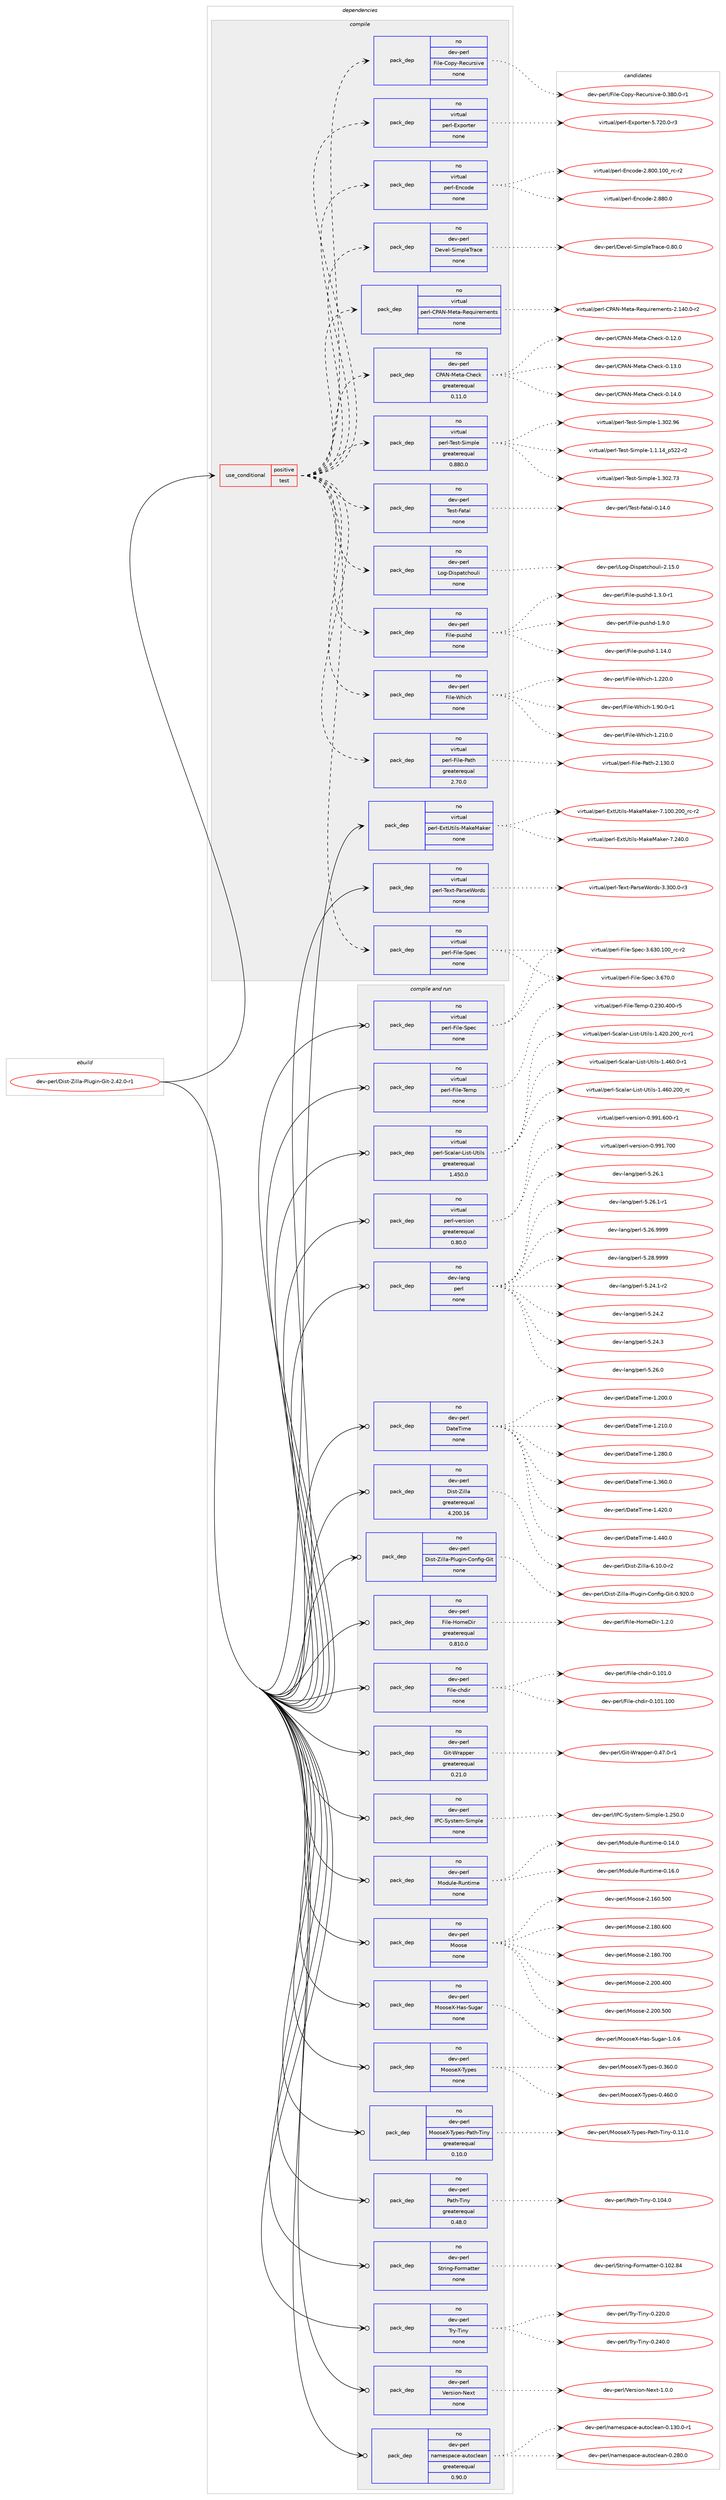 digraph prolog {

# *************
# Graph options
# *************

newrank=true;
concentrate=true;
compound=true;
graph [rankdir=LR,fontname=Helvetica,fontsize=10,ranksep=1.5];#, ranksep=2.5, nodesep=0.2];
edge  [arrowhead=vee];
node  [fontname=Helvetica,fontsize=10];

# **********
# The ebuild
# **********

subgraph cluster_leftcol {
color=gray;
rank=same;
label=<<i>ebuild</i>>;
id [label="dev-perl/Dist-Zilla-Plugin-Git-2.42.0-r1", color=red, width=4, href="../dev-perl/Dist-Zilla-Plugin-Git-2.42.0-r1.svg"];
}

# ****************
# The dependencies
# ****************

subgraph cluster_midcol {
color=gray;
label=<<i>dependencies</i>>;
subgraph cluster_compile {
fillcolor="#eeeeee";
style=filled;
label=<<i>compile</i>>;
subgraph cond27106 {
dependency129074 [label=<<TABLE BORDER="0" CELLBORDER="1" CELLSPACING="0" CELLPADDING="4"><TR><TD ROWSPAN="3" CELLPADDING="10">use_conditional</TD></TR><TR><TD>positive</TD></TR><TR><TD>test</TD></TR></TABLE>>, shape=none, color=red];
subgraph pack98300 {
dependency129075 [label=<<TABLE BORDER="0" CELLBORDER="1" CELLSPACING="0" CELLPADDING="4" WIDTH="220"><TR><TD ROWSPAN="6" CELLPADDING="30">pack_dep</TD></TR><TR><TD WIDTH="110">no</TD></TR><TR><TD>dev-perl</TD></TR><TR><TD>CPAN-Meta-Check</TD></TR><TR><TD>greaterequal</TD></TR><TR><TD>0.11.0</TD></TR></TABLE>>, shape=none, color=blue];
}
dependency129074:e -> dependency129075:w [weight=20,style="dashed",arrowhead="vee"];
subgraph pack98301 {
dependency129076 [label=<<TABLE BORDER="0" CELLBORDER="1" CELLSPACING="0" CELLPADDING="4" WIDTH="220"><TR><TD ROWSPAN="6" CELLPADDING="30">pack_dep</TD></TR><TR><TD WIDTH="110">no</TD></TR><TR><TD>virtual</TD></TR><TR><TD>perl-CPAN-Meta-Requirements</TD></TR><TR><TD>none</TD></TR><TR><TD></TD></TR></TABLE>>, shape=none, color=blue];
}
dependency129074:e -> dependency129076:w [weight=20,style="dashed",arrowhead="vee"];
subgraph pack98302 {
dependency129077 [label=<<TABLE BORDER="0" CELLBORDER="1" CELLSPACING="0" CELLPADDING="4" WIDTH="220"><TR><TD ROWSPAN="6" CELLPADDING="30">pack_dep</TD></TR><TR><TD WIDTH="110">no</TD></TR><TR><TD>dev-perl</TD></TR><TR><TD>Devel-SimpleTrace</TD></TR><TR><TD>none</TD></TR><TR><TD></TD></TR></TABLE>>, shape=none, color=blue];
}
dependency129074:e -> dependency129077:w [weight=20,style="dashed",arrowhead="vee"];
subgraph pack98303 {
dependency129078 [label=<<TABLE BORDER="0" CELLBORDER="1" CELLSPACING="0" CELLPADDING="4" WIDTH="220"><TR><TD ROWSPAN="6" CELLPADDING="30">pack_dep</TD></TR><TR><TD WIDTH="110">no</TD></TR><TR><TD>virtual</TD></TR><TR><TD>perl-Encode</TD></TR><TR><TD>none</TD></TR><TR><TD></TD></TR></TABLE>>, shape=none, color=blue];
}
dependency129074:e -> dependency129078:w [weight=20,style="dashed",arrowhead="vee"];
subgraph pack98304 {
dependency129079 [label=<<TABLE BORDER="0" CELLBORDER="1" CELLSPACING="0" CELLPADDING="4" WIDTH="220"><TR><TD ROWSPAN="6" CELLPADDING="30">pack_dep</TD></TR><TR><TD WIDTH="110">no</TD></TR><TR><TD>virtual</TD></TR><TR><TD>perl-Exporter</TD></TR><TR><TD>none</TD></TR><TR><TD></TD></TR></TABLE>>, shape=none, color=blue];
}
dependency129074:e -> dependency129079:w [weight=20,style="dashed",arrowhead="vee"];
subgraph pack98305 {
dependency129080 [label=<<TABLE BORDER="0" CELLBORDER="1" CELLSPACING="0" CELLPADDING="4" WIDTH="220"><TR><TD ROWSPAN="6" CELLPADDING="30">pack_dep</TD></TR><TR><TD WIDTH="110">no</TD></TR><TR><TD>dev-perl</TD></TR><TR><TD>File-Copy-Recursive</TD></TR><TR><TD>none</TD></TR><TR><TD></TD></TR></TABLE>>, shape=none, color=blue];
}
dependency129074:e -> dependency129080:w [weight=20,style="dashed",arrowhead="vee"];
subgraph pack98306 {
dependency129081 [label=<<TABLE BORDER="0" CELLBORDER="1" CELLSPACING="0" CELLPADDING="4" WIDTH="220"><TR><TD ROWSPAN="6" CELLPADDING="30">pack_dep</TD></TR><TR><TD WIDTH="110">no</TD></TR><TR><TD>virtual</TD></TR><TR><TD>perl-File-Path</TD></TR><TR><TD>greaterequal</TD></TR><TR><TD>2.70.0</TD></TR></TABLE>>, shape=none, color=blue];
}
dependency129074:e -> dependency129081:w [weight=20,style="dashed",arrowhead="vee"];
subgraph pack98307 {
dependency129082 [label=<<TABLE BORDER="0" CELLBORDER="1" CELLSPACING="0" CELLPADDING="4" WIDTH="220"><TR><TD ROWSPAN="6" CELLPADDING="30">pack_dep</TD></TR><TR><TD WIDTH="110">no</TD></TR><TR><TD>virtual</TD></TR><TR><TD>perl-File-Spec</TD></TR><TR><TD>none</TD></TR><TR><TD></TD></TR></TABLE>>, shape=none, color=blue];
}
dependency129074:e -> dependency129082:w [weight=20,style="dashed",arrowhead="vee"];
subgraph pack98308 {
dependency129083 [label=<<TABLE BORDER="0" CELLBORDER="1" CELLSPACING="0" CELLPADDING="4" WIDTH="220"><TR><TD ROWSPAN="6" CELLPADDING="30">pack_dep</TD></TR><TR><TD WIDTH="110">no</TD></TR><TR><TD>dev-perl</TD></TR><TR><TD>File-Which</TD></TR><TR><TD>none</TD></TR><TR><TD></TD></TR></TABLE>>, shape=none, color=blue];
}
dependency129074:e -> dependency129083:w [weight=20,style="dashed",arrowhead="vee"];
subgraph pack98309 {
dependency129084 [label=<<TABLE BORDER="0" CELLBORDER="1" CELLSPACING="0" CELLPADDING="4" WIDTH="220"><TR><TD ROWSPAN="6" CELLPADDING="30">pack_dep</TD></TR><TR><TD WIDTH="110">no</TD></TR><TR><TD>dev-perl</TD></TR><TR><TD>File-pushd</TD></TR><TR><TD>none</TD></TR><TR><TD></TD></TR></TABLE>>, shape=none, color=blue];
}
dependency129074:e -> dependency129084:w [weight=20,style="dashed",arrowhead="vee"];
subgraph pack98310 {
dependency129085 [label=<<TABLE BORDER="0" CELLBORDER="1" CELLSPACING="0" CELLPADDING="4" WIDTH="220"><TR><TD ROWSPAN="6" CELLPADDING="30">pack_dep</TD></TR><TR><TD WIDTH="110">no</TD></TR><TR><TD>dev-perl</TD></TR><TR><TD>Log-Dispatchouli</TD></TR><TR><TD>none</TD></TR><TR><TD></TD></TR></TABLE>>, shape=none, color=blue];
}
dependency129074:e -> dependency129085:w [weight=20,style="dashed",arrowhead="vee"];
subgraph pack98311 {
dependency129086 [label=<<TABLE BORDER="0" CELLBORDER="1" CELLSPACING="0" CELLPADDING="4" WIDTH="220"><TR><TD ROWSPAN="6" CELLPADDING="30">pack_dep</TD></TR><TR><TD WIDTH="110">no</TD></TR><TR><TD>dev-perl</TD></TR><TR><TD>Test-Fatal</TD></TR><TR><TD>none</TD></TR><TR><TD></TD></TR></TABLE>>, shape=none, color=blue];
}
dependency129074:e -> dependency129086:w [weight=20,style="dashed",arrowhead="vee"];
subgraph pack98312 {
dependency129087 [label=<<TABLE BORDER="0" CELLBORDER="1" CELLSPACING="0" CELLPADDING="4" WIDTH="220"><TR><TD ROWSPAN="6" CELLPADDING="30">pack_dep</TD></TR><TR><TD WIDTH="110">no</TD></TR><TR><TD>virtual</TD></TR><TR><TD>perl-Test-Simple</TD></TR><TR><TD>greaterequal</TD></TR><TR><TD>0.880.0</TD></TR></TABLE>>, shape=none, color=blue];
}
dependency129074:e -> dependency129087:w [weight=20,style="dashed",arrowhead="vee"];
}
id:e -> dependency129074:w [weight=20,style="solid",arrowhead="vee"];
subgraph pack98313 {
dependency129088 [label=<<TABLE BORDER="0" CELLBORDER="1" CELLSPACING="0" CELLPADDING="4" WIDTH="220"><TR><TD ROWSPAN="6" CELLPADDING="30">pack_dep</TD></TR><TR><TD WIDTH="110">no</TD></TR><TR><TD>virtual</TD></TR><TR><TD>perl-ExtUtils-MakeMaker</TD></TR><TR><TD>none</TD></TR><TR><TD></TD></TR></TABLE>>, shape=none, color=blue];
}
id:e -> dependency129088:w [weight=20,style="solid",arrowhead="vee"];
subgraph pack98314 {
dependency129089 [label=<<TABLE BORDER="0" CELLBORDER="1" CELLSPACING="0" CELLPADDING="4" WIDTH="220"><TR><TD ROWSPAN="6" CELLPADDING="30">pack_dep</TD></TR><TR><TD WIDTH="110">no</TD></TR><TR><TD>virtual</TD></TR><TR><TD>perl-Text-ParseWords</TD></TR><TR><TD>none</TD></TR><TR><TD></TD></TR></TABLE>>, shape=none, color=blue];
}
id:e -> dependency129089:w [weight=20,style="solid",arrowhead="vee"];
}
subgraph cluster_compileandrun {
fillcolor="#eeeeee";
style=filled;
label=<<i>compile and run</i>>;
subgraph pack98315 {
dependency129090 [label=<<TABLE BORDER="0" CELLBORDER="1" CELLSPACING="0" CELLPADDING="4" WIDTH="220"><TR><TD ROWSPAN="6" CELLPADDING="30">pack_dep</TD></TR><TR><TD WIDTH="110">no</TD></TR><TR><TD>dev-lang</TD></TR><TR><TD>perl</TD></TR><TR><TD>none</TD></TR><TR><TD></TD></TR></TABLE>>, shape=none, color=blue];
}
id:e -> dependency129090:w [weight=20,style="solid",arrowhead="odotvee"];
subgraph pack98316 {
dependency129091 [label=<<TABLE BORDER="0" CELLBORDER="1" CELLSPACING="0" CELLPADDING="4" WIDTH="220"><TR><TD ROWSPAN="6" CELLPADDING="30">pack_dep</TD></TR><TR><TD WIDTH="110">no</TD></TR><TR><TD>dev-perl</TD></TR><TR><TD>DateTime</TD></TR><TR><TD>none</TD></TR><TR><TD></TD></TR></TABLE>>, shape=none, color=blue];
}
id:e -> dependency129091:w [weight=20,style="solid",arrowhead="odotvee"];
subgraph pack98317 {
dependency129092 [label=<<TABLE BORDER="0" CELLBORDER="1" CELLSPACING="0" CELLPADDING="4" WIDTH="220"><TR><TD ROWSPAN="6" CELLPADDING="30">pack_dep</TD></TR><TR><TD WIDTH="110">no</TD></TR><TR><TD>dev-perl</TD></TR><TR><TD>Dist-Zilla</TD></TR><TR><TD>greaterequal</TD></TR><TR><TD>4.200.16</TD></TR></TABLE>>, shape=none, color=blue];
}
id:e -> dependency129092:w [weight=20,style="solid",arrowhead="odotvee"];
subgraph pack98318 {
dependency129093 [label=<<TABLE BORDER="0" CELLBORDER="1" CELLSPACING="0" CELLPADDING="4" WIDTH="220"><TR><TD ROWSPAN="6" CELLPADDING="30">pack_dep</TD></TR><TR><TD WIDTH="110">no</TD></TR><TR><TD>dev-perl</TD></TR><TR><TD>Dist-Zilla-Plugin-Config-Git</TD></TR><TR><TD>none</TD></TR><TR><TD></TD></TR></TABLE>>, shape=none, color=blue];
}
id:e -> dependency129093:w [weight=20,style="solid",arrowhead="odotvee"];
subgraph pack98319 {
dependency129094 [label=<<TABLE BORDER="0" CELLBORDER="1" CELLSPACING="0" CELLPADDING="4" WIDTH="220"><TR><TD ROWSPAN="6" CELLPADDING="30">pack_dep</TD></TR><TR><TD WIDTH="110">no</TD></TR><TR><TD>dev-perl</TD></TR><TR><TD>File-HomeDir</TD></TR><TR><TD>greaterequal</TD></TR><TR><TD>0.810.0</TD></TR></TABLE>>, shape=none, color=blue];
}
id:e -> dependency129094:w [weight=20,style="solid",arrowhead="odotvee"];
subgraph pack98320 {
dependency129095 [label=<<TABLE BORDER="0" CELLBORDER="1" CELLSPACING="0" CELLPADDING="4" WIDTH="220"><TR><TD ROWSPAN="6" CELLPADDING="30">pack_dep</TD></TR><TR><TD WIDTH="110">no</TD></TR><TR><TD>dev-perl</TD></TR><TR><TD>File-chdir</TD></TR><TR><TD>none</TD></TR><TR><TD></TD></TR></TABLE>>, shape=none, color=blue];
}
id:e -> dependency129095:w [weight=20,style="solid",arrowhead="odotvee"];
subgraph pack98321 {
dependency129096 [label=<<TABLE BORDER="0" CELLBORDER="1" CELLSPACING="0" CELLPADDING="4" WIDTH="220"><TR><TD ROWSPAN="6" CELLPADDING="30">pack_dep</TD></TR><TR><TD WIDTH="110">no</TD></TR><TR><TD>dev-perl</TD></TR><TR><TD>Git-Wrapper</TD></TR><TR><TD>greaterequal</TD></TR><TR><TD>0.21.0</TD></TR></TABLE>>, shape=none, color=blue];
}
id:e -> dependency129096:w [weight=20,style="solid",arrowhead="odotvee"];
subgraph pack98322 {
dependency129097 [label=<<TABLE BORDER="0" CELLBORDER="1" CELLSPACING="0" CELLPADDING="4" WIDTH="220"><TR><TD ROWSPAN="6" CELLPADDING="30">pack_dep</TD></TR><TR><TD WIDTH="110">no</TD></TR><TR><TD>dev-perl</TD></TR><TR><TD>IPC-System-Simple</TD></TR><TR><TD>none</TD></TR><TR><TD></TD></TR></TABLE>>, shape=none, color=blue];
}
id:e -> dependency129097:w [weight=20,style="solid",arrowhead="odotvee"];
subgraph pack98323 {
dependency129098 [label=<<TABLE BORDER="0" CELLBORDER="1" CELLSPACING="0" CELLPADDING="4" WIDTH="220"><TR><TD ROWSPAN="6" CELLPADDING="30">pack_dep</TD></TR><TR><TD WIDTH="110">no</TD></TR><TR><TD>dev-perl</TD></TR><TR><TD>Module-Runtime</TD></TR><TR><TD>none</TD></TR><TR><TD></TD></TR></TABLE>>, shape=none, color=blue];
}
id:e -> dependency129098:w [weight=20,style="solid",arrowhead="odotvee"];
subgraph pack98324 {
dependency129099 [label=<<TABLE BORDER="0" CELLBORDER="1" CELLSPACING="0" CELLPADDING="4" WIDTH="220"><TR><TD ROWSPAN="6" CELLPADDING="30">pack_dep</TD></TR><TR><TD WIDTH="110">no</TD></TR><TR><TD>dev-perl</TD></TR><TR><TD>Moose</TD></TR><TR><TD>none</TD></TR><TR><TD></TD></TR></TABLE>>, shape=none, color=blue];
}
id:e -> dependency129099:w [weight=20,style="solid",arrowhead="odotvee"];
subgraph pack98325 {
dependency129100 [label=<<TABLE BORDER="0" CELLBORDER="1" CELLSPACING="0" CELLPADDING="4" WIDTH="220"><TR><TD ROWSPAN="6" CELLPADDING="30">pack_dep</TD></TR><TR><TD WIDTH="110">no</TD></TR><TR><TD>dev-perl</TD></TR><TR><TD>MooseX-Has-Sugar</TD></TR><TR><TD>none</TD></TR><TR><TD></TD></TR></TABLE>>, shape=none, color=blue];
}
id:e -> dependency129100:w [weight=20,style="solid",arrowhead="odotvee"];
subgraph pack98326 {
dependency129101 [label=<<TABLE BORDER="0" CELLBORDER="1" CELLSPACING="0" CELLPADDING="4" WIDTH="220"><TR><TD ROWSPAN="6" CELLPADDING="30">pack_dep</TD></TR><TR><TD WIDTH="110">no</TD></TR><TR><TD>dev-perl</TD></TR><TR><TD>MooseX-Types</TD></TR><TR><TD>none</TD></TR><TR><TD></TD></TR></TABLE>>, shape=none, color=blue];
}
id:e -> dependency129101:w [weight=20,style="solid",arrowhead="odotvee"];
subgraph pack98327 {
dependency129102 [label=<<TABLE BORDER="0" CELLBORDER="1" CELLSPACING="0" CELLPADDING="4" WIDTH="220"><TR><TD ROWSPAN="6" CELLPADDING="30">pack_dep</TD></TR><TR><TD WIDTH="110">no</TD></TR><TR><TD>dev-perl</TD></TR><TR><TD>MooseX-Types-Path-Tiny</TD></TR><TR><TD>greaterequal</TD></TR><TR><TD>0.10.0</TD></TR></TABLE>>, shape=none, color=blue];
}
id:e -> dependency129102:w [weight=20,style="solid",arrowhead="odotvee"];
subgraph pack98328 {
dependency129103 [label=<<TABLE BORDER="0" CELLBORDER="1" CELLSPACING="0" CELLPADDING="4" WIDTH="220"><TR><TD ROWSPAN="6" CELLPADDING="30">pack_dep</TD></TR><TR><TD WIDTH="110">no</TD></TR><TR><TD>dev-perl</TD></TR><TR><TD>Path-Tiny</TD></TR><TR><TD>greaterequal</TD></TR><TR><TD>0.48.0</TD></TR></TABLE>>, shape=none, color=blue];
}
id:e -> dependency129103:w [weight=20,style="solid",arrowhead="odotvee"];
subgraph pack98329 {
dependency129104 [label=<<TABLE BORDER="0" CELLBORDER="1" CELLSPACING="0" CELLPADDING="4" WIDTH="220"><TR><TD ROWSPAN="6" CELLPADDING="30">pack_dep</TD></TR><TR><TD WIDTH="110">no</TD></TR><TR><TD>dev-perl</TD></TR><TR><TD>String-Formatter</TD></TR><TR><TD>none</TD></TR><TR><TD></TD></TR></TABLE>>, shape=none, color=blue];
}
id:e -> dependency129104:w [weight=20,style="solid",arrowhead="odotvee"];
subgraph pack98330 {
dependency129105 [label=<<TABLE BORDER="0" CELLBORDER="1" CELLSPACING="0" CELLPADDING="4" WIDTH="220"><TR><TD ROWSPAN="6" CELLPADDING="30">pack_dep</TD></TR><TR><TD WIDTH="110">no</TD></TR><TR><TD>dev-perl</TD></TR><TR><TD>Try-Tiny</TD></TR><TR><TD>none</TD></TR><TR><TD></TD></TR></TABLE>>, shape=none, color=blue];
}
id:e -> dependency129105:w [weight=20,style="solid",arrowhead="odotvee"];
subgraph pack98331 {
dependency129106 [label=<<TABLE BORDER="0" CELLBORDER="1" CELLSPACING="0" CELLPADDING="4" WIDTH="220"><TR><TD ROWSPAN="6" CELLPADDING="30">pack_dep</TD></TR><TR><TD WIDTH="110">no</TD></TR><TR><TD>dev-perl</TD></TR><TR><TD>Version-Next</TD></TR><TR><TD>none</TD></TR><TR><TD></TD></TR></TABLE>>, shape=none, color=blue];
}
id:e -> dependency129106:w [weight=20,style="solid",arrowhead="odotvee"];
subgraph pack98332 {
dependency129107 [label=<<TABLE BORDER="0" CELLBORDER="1" CELLSPACING="0" CELLPADDING="4" WIDTH="220"><TR><TD ROWSPAN="6" CELLPADDING="30">pack_dep</TD></TR><TR><TD WIDTH="110">no</TD></TR><TR><TD>dev-perl</TD></TR><TR><TD>namespace-autoclean</TD></TR><TR><TD>greaterequal</TD></TR><TR><TD>0.90.0</TD></TR></TABLE>>, shape=none, color=blue];
}
id:e -> dependency129107:w [weight=20,style="solid",arrowhead="odotvee"];
subgraph pack98333 {
dependency129108 [label=<<TABLE BORDER="0" CELLBORDER="1" CELLSPACING="0" CELLPADDING="4" WIDTH="220"><TR><TD ROWSPAN="6" CELLPADDING="30">pack_dep</TD></TR><TR><TD WIDTH="110">no</TD></TR><TR><TD>virtual</TD></TR><TR><TD>perl-File-Spec</TD></TR><TR><TD>none</TD></TR><TR><TD></TD></TR></TABLE>>, shape=none, color=blue];
}
id:e -> dependency129108:w [weight=20,style="solid",arrowhead="odotvee"];
subgraph pack98334 {
dependency129109 [label=<<TABLE BORDER="0" CELLBORDER="1" CELLSPACING="0" CELLPADDING="4" WIDTH="220"><TR><TD ROWSPAN="6" CELLPADDING="30">pack_dep</TD></TR><TR><TD WIDTH="110">no</TD></TR><TR><TD>virtual</TD></TR><TR><TD>perl-File-Temp</TD></TR><TR><TD>none</TD></TR><TR><TD></TD></TR></TABLE>>, shape=none, color=blue];
}
id:e -> dependency129109:w [weight=20,style="solid",arrowhead="odotvee"];
subgraph pack98335 {
dependency129110 [label=<<TABLE BORDER="0" CELLBORDER="1" CELLSPACING="0" CELLPADDING="4" WIDTH="220"><TR><TD ROWSPAN="6" CELLPADDING="30">pack_dep</TD></TR><TR><TD WIDTH="110">no</TD></TR><TR><TD>virtual</TD></TR><TR><TD>perl-Scalar-List-Utils</TD></TR><TR><TD>greaterequal</TD></TR><TR><TD>1.450.0</TD></TR></TABLE>>, shape=none, color=blue];
}
id:e -> dependency129110:w [weight=20,style="solid",arrowhead="odotvee"];
subgraph pack98336 {
dependency129111 [label=<<TABLE BORDER="0" CELLBORDER="1" CELLSPACING="0" CELLPADDING="4" WIDTH="220"><TR><TD ROWSPAN="6" CELLPADDING="30">pack_dep</TD></TR><TR><TD WIDTH="110">no</TD></TR><TR><TD>virtual</TD></TR><TR><TD>perl-version</TD></TR><TR><TD>greaterequal</TD></TR><TR><TD>0.80.0</TD></TR></TABLE>>, shape=none, color=blue];
}
id:e -> dependency129111:w [weight=20,style="solid",arrowhead="odotvee"];
}
subgraph cluster_run {
fillcolor="#eeeeee";
style=filled;
label=<<i>run</i>>;
}
}

# **************
# The candidates
# **************

subgraph cluster_choices {
rank=same;
color=gray;
label=<<i>candidates</i>>;

subgraph choice98300 {
color=black;
nodesep=1;
choice10010111845112101114108476780657845771011169745671041019910745484649504648 [label="dev-perl/CPAN-Meta-Check-0.12.0", color=red, width=4,href="../dev-perl/CPAN-Meta-Check-0.12.0.svg"];
choice10010111845112101114108476780657845771011169745671041019910745484649514648 [label="dev-perl/CPAN-Meta-Check-0.13.0", color=red, width=4,href="../dev-perl/CPAN-Meta-Check-0.13.0.svg"];
choice10010111845112101114108476780657845771011169745671041019910745484649524648 [label="dev-perl/CPAN-Meta-Check-0.14.0", color=red, width=4,href="../dev-perl/CPAN-Meta-Check-0.14.0.svg"];
dependency129075:e -> choice10010111845112101114108476780657845771011169745671041019910745484649504648:w [style=dotted,weight="100"];
dependency129075:e -> choice10010111845112101114108476780657845771011169745671041019910745484649514648:w [style=dotted,weight="100"];
dependency129075:e -> choice10010111845112101114108476780657845771011169745671041019910745484649524648:w [style=dotted,weight="100"];
}
subgraph choice98301 {
color=black;
nodesep=1;
choice11810511411611797108471121011141084567806578457710111697458210111311710511410110910111011611545504649524846484511450 [label="virtual/perl-CPAN-Meta-Requirements-2.140.0-r2", color=red, width=4,href="../virtual/perl-CPAN-Meta-Requirements-2.140.0-r2.svg"];
dependency129076:e -> choice11810511411611797108471121011141084567806578457710111697458210111311710511410110910111011611545504649524846484511450:w [style=dotted,weight="100"];
}
subgraph choice98302 {
color=black;
nodesep=1;
choice100101118451121011141084768101118101108458310510911210810184114979910145484656484648 [label="dev-perl/Devel-SimpleTrace-0.80.0", color=red, width=4,href="../dev-perl/Devel-SimpleTrace-0.80.0.svg"];
dependency129077:e -> choice100101118451121011141084768101118101108458310510911210810184114979910145484656484648:w [style=dotted,weight="100"];
}
subgraph choice98303 {
color=black;
nodesep=1;
choice11810511411611797108471121011141084569110991111001014550465648484649484895114994511450 [label="virtual/perl-Encode-2.800.100_rc-r2", color=red, width=4,href="../virtual/perl-Encode-2.800.100_rc-r2.svg"];
choice11810511411611797108471121011141084569110991111001014550465656484648 [label="virtual/perl-Encode-2.880.0", color=red, width=4,href="../virtual/perl-Encode-2.880.0.svg"];
dependency129078:e -> choice11810511411611797108471121011141084569110991111001014550465648484649484895114994511450:w [style=dotted,weight="100"];
dependency129078:e -> choice11810511411611797108471121011141084569110991111001014550465656484648:w [style=dotted,weight="100"];
}
subgraph choice98304 {
color=black;
nodesep=1;
choice1181051141161179710847112101114108456912011211111411610111445534655504846484511451 [label="virtual/perl-Exporter-5.720.0-r3", color=red, width=4,href="../virtual/perl-Exporter-5.720.0-r3.svg"];
dependency129079:e -> choice1181051141161179710847112101114108456912011211111411610111445534655504846484511451:w [style=dotted,weight="100"];
}
subgraph choice98305 {
color=black;
nodesep=1;
choice100101118451121011141084770105108101456711111212145821019911711411510511810145484651564846484511449 [label="dev-perl/File-Copy-Recursive-0.380.0-r1", color=red, width=4,href="../dev-perl/File-Copy-Recursive-0.380.0-r1.svg"];
dependency129080:e -> choice100101118451121011141084770105108101456711111212145821019911711411510511810145484651564846484511449:w [style=dotted,weight="100"];
}
subgraph choice98306 {
color=black;
nodesep=1;
choice118105114116117971084711210111410845701051081014580971161044550464951484648 [label="virtual/perl-File-Path-2.130.0", color=red, width=4,href="../virtual/perl-File-Path-2.130.0.svg"];
dependency129081:e -> choice118105114116117971084711210111410845701051081014580971161044550464951484648:w [style=dotted,weight="100"];
}
subgraph choice98307 {
color=black;
nodesep=1;
choice118105114116117971084711210111410845701051081014583112101994551465451484649484895114994511450 [label="virtual/perl-File-Spec-3.630.100_rc-r2", color=red, width=4,href="../virtual/perl-File-Spec-3.630.100_rc-r2.svg"];
choice118105114116117971084711210111410845701051081014583112101994551465455484648 [label="virtual/perl-File-Spec-3.670.0", color=red, width=4,href="../virtual/perl-File-Spec-3.670.0.svg"];
dependency129082:e -> choice118105114116117971084711210111410845701051081014583112101994551465451484649484895114994511450:w [style=dotted,weight="100"];
dependency129082:e -> choice118105114116117971084711210111410845701051081014583112101994551465455484648:w [style=dotted,weight="100"];
}
subgraph choice98308 {
color=black;
nodesep=1;
choice1001011184511210111410847701051081014587104105991044549465049484648 [label="dev-perl/File-Which-1.210.0", color=red, width=4,href="../dev-perl/File-Which-1.210.0.svg"];
choice1001011184511210111410847701051081014587104105991044549465050484648 [label="dev-perl/File-Which-1.220.0", color=red, width=4,href="../dev-perl/File-Which-1.220.0.svg"];
choice100101118451121011141084770105108101458710410599104454946574846484511449 [label="dev-perl/File-Which-1.90.0-r1", color=red, width=4,href="../dev-perl/File-Which-1.90.0-r1.svg"];
dependency129083:e -> choice1001011184511210111410847701051081014587104105991044549465049484648:w [style=dotted,weight="100"];
dependency129083:e -> choice1001011184511210111410847701051081014587104105991044549465050484648:w [style=dotted,weight="100"];
dependency129083:e -> choice100101118451121011141084770105108101458710410599104454946574846484511449:w [style=dotted,weight="100"];
}
subgraph choice98309 {
color=black;
nodesep=1;
choice1001011184511210111410847701051081014511211711510410045494649524648 [label="dev-perl/File-pushd-1.14.0", color=red, width=4,href="../dev-perl/File-pushd-1.14.0.svg"];
choice100101118451121011141084770105108101451121171151041004549465146484511449 [label="dev-perl/File-pushd-1.3.0-r1", color=red, width=4,href="../dev-perl/File-pushd-1.3.0-r1.svg"];
choice10010111845112101114108477010510810145112117115104100454946574648 [label="dev-perl/File-pushd-1.9.0", color=red, width=4,href="../dev-perl/File-pushd-1.9.0.svg"];
dependency129084:e -> choice1001011184511210111410847701051081014511211711510410045494649524648:w [style=dotted,weight="100"];
dependency129084:e -> choice100101118451121011141084770105108101451121171151041004549465146484511449:w [style=dotted,weight="100"];
dependency129084:e -> choice10010111845112101114108477010510810145112117115104100454946574648:w [style=dotted,weight="100"];
}
subgraph choice98310 {
color=black;
nodesep=1;
choice1001011184511210111410847761111034568105115112971169910411111710810545504649534648 [label="dev-perl/Log-Dispatchouli-2.15.0", color=red, width=4,href="../dev-perl/Log-Dispatchouli-2.15.0.svg"];
dependency129085:e -> choice1001011184511210111410847761111034568105115112971169910411111710810545504649534648:w [style=dotted,weight="100"];
}
subgraph choice98311 {
color=black;
nodesep=1;
choice1001011184511210111410847841011151164570971169710845484649524648 [label="dev-perl/Test-Fatal-0.14.0", color=red, width=4,href="../dev-perl/Test-Fatal-0.14.0.svg"];
dependency129086:e -> choice1001011184511210111410847841011151164570971169710845484649524648:w [style=dotted,weight="100"];
}
subgraph choice98312 {
color=black;
nodesep=1;
choice11810511411611797108471121011141084584101115116458310510911210810145494649464952951125350504511450 [label="virtual/perl-Test-Simple-1.1.14_p522-r2", color=red, width=4,href="../virtual/perl-Test-Simple-1.1.14_p522-r2.svg"];
choice118105114116117971084711210111410845841011151164583105109112108101454946514850465551 [label="virtual/perl-Test-Simple-1.302.73", color=red, width=4,href="../virtual/perl-Test-Simple-1.302.73.svg"];
choice118105114116117971084711210111410845841011151164583105109112108101454946514850465754 [label="virtual/perl-Test-Simple-1.302.96", color=red, width=4,href="../virtual/perl-Test-Simple-1.302.96.svg"];
dependency129087:e -> choice11810511411611797108471121011141084584101115116458310510911210810145494649464952951125350504511450:w [style=dotted,weight="100"];
dependency129087:e -> choice118105114116117971084711210111410845841011151164583105109112108101454946514850465551:w [style=dotted,weight="100"];
dependency129087:e -> choice118105114116117971084711210111410845841011151164583105109112108101454946514850465754:w [style=dotted,weight="100"];
}
subgraph choice98313 {
color=black;
nodesep=1;
choice118105114116117971084711210111410845691201168511610510811545779710710177971071011144555464948484650484895114994511450 [label="virtual/perl-ExtUtils-MakeMaker-7.100.200_rc-r2", color=red, width=4,href="../virtual/perl-ExtUtils-MakeMaker-7.100.200_rc-r2.svg"];
choice118105114116117971084711210111410845691201168511610510811545779710710177971071011144555465052484648 [label="virtual/perl-ExtUtils-MakeMaker-7.240.0", color=red, width=4,href="../virtual/perl-ExtUtils-MakeMaker-7.240.0.svg"];
dependency129088:e -> choice118105114116117971084711210111410845691201168511610510811545779710710177971071011144555464948484650484895114994511450:w [style=dotted,weight="100"];
dependency129088:e -> choice118105114116117971084711210111410845691201168511610510811545779710710177971071011144555465052484648:w [style=dotted,weight="100"];
}
subgraph choice98314 {
color=black;
nodesep=1;
choice118105114116117971084711210111410845841011201164580971141151018711111410011545514651484846484511451 [label="virtual/perl-Text-ParseWords-3.300.0-r3", color=red, width=4,href="../virtual/perl-Text-ParseWords-3.300.0-r3.svg"];
dependency129089:e -> choice118105114116117971084711210111410845841011201164580971141151018711111410011545514651484846484511451:w [style=dotted,weight="100"];
}
subgraph choice98315 {
color=black;
nodesep=1;
choice100101118451089711010347112101114108455346505246494511450 [label="dev-lang/perl-5.24.1-r2", color=red, width=4,href="../dev-lang/perl-5.24.1-r2.svg"];
choice10010111845108971101034711210111410845534650524650 [label="dev-lang/perl-5.24.2", color=red, width=4,href="../dev-lang/perl-5.24.2.svg"];
choice10010111845108971101034711210111410845534650524651 [label="dev-lang/perl-5.24.3", color=red, width=4,href="../dev-lang/perl-5.24.3.svg"];
choice10010111845108971101034711210111410845534650544648 [label="dev-lang/perl-5.26.0", color=red, width=4,href="../dev-lang/perl-5.26.0.svg"];
choice10010111845108971101034711210111410845534650544649 [label="dev-lang/perl-5.26.1", color=red, width=4,href="../dev-lang/perl-5.26.1.svg"];
choice100101118451089711010347112101114108455346505446494511449 [label="dev-lang/perl-5.26.1-r1", color=red, width=4,href="../dev-lang/perl-5.26.1-r1.svg"];
choice10010111845108971101034711210111410845534650544657575757 [label="dev-lang/perl-5.26.9999", color=red, width=4,href="../dev-lang/perl-5.26.9999.svg"];
choice10010111845108971101034711210111410845534650564657575757 [label="dev-lang/perl-5.28.9999", color=red, width=4,href="../dev-lang/perl-5.28.9999.svg"];
dependency129090:e -> choice100101118451089711010347112101114108455346505246494511450:w [style=dotted,weight="100"];
dependency129090:e -> choice10010111845108971101034711210111410845534650524650:w [style=dotted,weight="100"];
dependency129090:e -> choice10010111845108971101034711210111410845534650524651:w [style=dotted,weight="100"];
dependency129090:e -> choice10010111845108971101034711210111410845534650544648:w [style=dotted,weight="100"];
dependency129090:e -> choice10010111845108971101034711210111410845534650544649:w [style=dotted,weight="100"];
dependency129090:e -> choice100101118451089711010347112101114108455346505446494511449:w [style=dotted,weight="100"];
dependency129090:e -> choice10010111845108971101034711210111410845534650544657575757:w [style=dotted,weight="100"];
dependency129090:e -> choice10010111845108971101034711210111410845534650564657575757:w [style=dotted,weight="100"];
}
subgraph choice98316 {
color=black;
nodesep=1;
choice10010111845112101114108476897116101841051091014549465048484648 [label="dev-perl/DateTime-1.200.0", color=red, width=4,href="../dev-perl/DateTime-1.200.0.svg"];
choice10010111845112101114108476897116101841051091014549465049484648 [label="dev-perl/DateTime-1.210.0", color=red, width=4,href="../dev-perl/DateTime-1.210.0.svg"];
choice10010111845112101114108476897116101841051091014549465056484648 [label="dev-perl/DateTime-1.280.0", color=red, width=4,href="../dev-perl/DateTime-1.280.0.svg"];
choice10010111845112101114108476897116101841051091014549465154484648 [label="dev-perl/DateTime-1.360.0", color=red, width=4,href="../dev-perl/DateTime-1.360.0.svg"];
choice10010111845112101114108476897116101841051091014549465250484648 [label="dev-perl/DateTime-1.420.0", color=red, width=4,href="../dev-perl/DateTime-1.420.0.svg"];
choice10010111845112101114108476897116101841051091014549465252484648 [label="dev-perl/DateTime-1.440.0", color=red, width=4,href="../dev-perl/DateTime-1.440.0.svg"];
dependency129091:e -> choice10010111845112101114108476897116101841051091014549465048484648:w [style=dotted,weight="100"];
dependency129091:e -> choice10010111845112101114108476897116101841051091014549465049484648:w [style=dotted,weight="100"];
dependency129091:e -> choice10010111845112101114108476897116101841051091014549465056484648:w [style=dotted,weight="100"];
dependency129091:e -> choice10010111845112101114108476897116101841051091014549465154484648:w [style=dotted,weight="100"];
dependency129091:e -> choice10010111845112101114108476897116101841051091014549465250484648:w [style=dotted,weight="100"];
dependency129091:e -> choice10010111845112101114108476897116101841051091014549465252484648:w [style=dotted,weight="100"];
}
subgraph choice98317 {
color=black;
nodesep=1;
choice100101118451121011141084768105115116459010510810897455446494846484511450 [label="dev-perl/Dist-Zilla-6.10.0-r2", color=red, width=4,href="../dev-perl/Dist-Zilla-6.10.0-r2.svg"];
dependency129092:e -> choice100101118451121011141084768105115116459010510810897455446494846484511450:w [style=dotted,weight="100"];
}
subgraph choice98318 {
color=black;
nodesep=1;
choice1001011184511210111410847681051151164590105108108974580108117103105110456711111010210510345711051164548465750484648 [label="dev-perl/Dist-Zilla-Plugin-Config-Git-0.920.0", color=red, width=4,href="../dev-perl/Dist-Zilla-Plugin-Config-Git-0.920.0.svg"];
dependency129093:e -> choice1001011184511210111410847681051151164590105108108974580108117103105110456711111010210510345711051164548465750484648:w [style=dotted,weight="100"];
}
subgraph choice98319 {
color=black;
nodesep=1;
choice100101118451121011141084770105108101457211110910168105114454946504648 [label="dev-perl/File-HomeDir-1.2.0", color=red, width=4,href="../dev-perl/File-HomeDir-1.2.0.svg"];
dependency129094:e -> choice100101118451121011141084770105108101457211110910168105114454946504648:w [style=dotted,weight="100"];
}
subgraph choice98320 {
color=black;
nodesep=1;
choice10010111845112101114108477010510810145991041001051144548464948494648 [label="dev-perl/File-chdir-0.101.0", color=red, width=4,href="../dev-perl/File-chdir-0.101.0.svg"];
choice100101118451121011141084770105108101459910410010511445484649484946494848 [label="dev-perl/File-chdir-0.101.100", color=red, width=4,href="../dev-perl/File-chdir-0.101.100.svg"];
dependency129095:e -> choice10010111845112101114108477010510810145991041001051144548464948494648:w [style=dotted,weight="100"];
dependency129095:e -> choice100101118451121011141084770105108101459910410010511445484649484946494848:w [style=dotted,weight="100"];
}
subgraph choice98321 {
color=black;
nodesep=1;
choice100101118451121011141084771105116458711497112112101114454846525546484511449 [label="dev-perl/Git-Wrapper-0.47.0-r1", color=red, width=4,href="../dev-perl/Git-Wrapper-0.47.0-r1.svg"];
dependency129096:e -> choice100101118451121011141084771105116458711497112112101114454846525546484511449:w [style=dotted,weight="100"];
}
subgraph choice98322 {
color=black;
nodesep=1;
choice1001011184511210111410847738067458312111511610110945831051091121081014549465053484648 [label="dev-perl/IPC-System-Simple-1.250.0", color=red, width=4,href="../dev-perl/IPC-System-Simple-1.250.0.svg"];
dependency129097:e -> choice1001011184511210111410847738067458312111511610110945831051091121081014549465053484648:w [style=dotted,weight="100"];
}
subgraph choice98323 {
color=black;
nodesep=1;
choice100101118451121011141084777111100117108101458211711011610510910145484649524648 [label="dev-perl/Module-Runtime-0.14.0", color=red, width=4,href="../dev-perl/Module-Runtime-0.14.0.svg"];
choice100101118451121011141084777111100117108101458211711011610510910145484649544648 [label="dev-perl/Module-Runtime-0.16.0", color=red, width=4,href="../dev-perl/Module-Runtime-0.16.0.svg"];
dependency129098:e -> choice100101118451121011141084777111100117108101458211711011610510910145484649524648:w [style=dotted,weight="100"];
dependency129098:e -> choice100101118451121011141084777111100117108101458211711011610510910145484649544648:w [style=dotted,weight="100"];
}
subgraph choice98324 {
color=black;
nodesep=1;
choice10010111845112101114108477711111111510145504649544846534848 [label="dev-perl/Moose-2.160.500", color=red, width=4,href="../dev-perl/Moose-2.160.500.svg"];
choice10010111845112101114108477711111111510145504649564846544848 [label="dev-perl/Moose-2.180.600", color=red, width=4,href="../dev-perl/Moose-2.180.600.svg"];
choice10010111845112101114108477711111111510145504649564846554848 [label="dev-perl/Moose-2.180.700", color=red, width=4,href="../dev-perl/Moose-2.180.700.svg"];
choice10010111845112101114108477711111111510145504650484846524848 [label="dev-perl/Moose-2.200.400", color=red, width=4,href="../dev-perl/Moose-2.200.400.svg"];
choice10010111845112101114108477711111111510145504650484846534848 [label="dev-perl/Moose-2.200.500", color=red, width=4,href="../dev-perl/Moose-2.200.500.svg"];
dependency129099:e -> choice10010111845112101114108477711111111510145504649544846534848:w [style=dotted,weight="100"];
dependency129099:e -> choice10010111845112101114108477711111111510145504649564846544848:w [style=dotted,weight="100"];
dependency129099:e -> choice10010111845112101114108477711111111510145504649564846554848:w [style=dotted,weight="100"];
dependency129099:e -> choice10010111845112101114108477711111111510145504650484846524848:w [style=dotted,weight="100"];
dependency129099:e -> choice10010111845112101114108477711111111510145504650484846534848:w [style=dotted,weight="100"];
}
subgraph choice98325 {
color=black;
nodesep=1;
choice10010111845112101114108477711111111510188457297115458311710397114454946484654 [label="dev-perl/MooseX-Has-Sugar-1.0.6", color=red, width=4,href="../dev-perl/MooseX-Has-Sugar-1.0.6.svg"];
dependency129100:e -> choice10010111845112101114108477711111111510188457297115458311710397114454946484654:w [style=dotted,weight="100"];
}
subgraph choice98326 {
color=black;
nodesep=1;
choice1001011184511210111410847771111111151018845841211121011154548465154484648 [label="dev-perl/MooseX-Types-0.360.0", color=red, width=4,href="../dev-perl/MooseX-Types-0.360.0.svg"];
choice1001011184511210111410847771111111151018845841211121011154548465254484648 [label="dev-perl/MooseX-Types-0.460.0", color=red, width=4,href="../dev-perl/MooseX-Types-0.460.0.svg"];
dependency129101:e -> choice1001011184511210111410847771111111151018845841211121011154548465154484648:w [style=dotted,weight="100"];
dependency129101:e -> choice1001011184511210111410847771111111151018845841211121011154548465254484648:w [style=dotted,weight="100"];
}
subgraph choice98327 {
color=black;
nodesep=1;
choice100101118451121011141084777111111115101884584121112101115458097116104458410511012145484649494648 [label="dev-perl/MooseX-Types-Path-Tiny-0.11.0", color=red, width=4,href="../dev-perl/MooseX-Types-Path-Tiny-0.11.0.svg"];
dependency129102:e -> choice100101118451121011141084777111111115101884584121112101115458097116104458410511012145484649494648:w [style=dotted,weight="100"];
}
subgraph choice98328 {
color=black;
nodesep=1;
choice1001011184511210111410847809711610445841051101214548464948524648 [label="dev-perl/Path-Tiny-0.104.0", color=red, width=4,href="../dev-perl/Path-Tiny-0.104.0.svg"];
dependency129103:e -> choice1001011184511210111410847809711610445841051101214548464948524648:w [style=dotted,weight="100"];
}
subgraph choice98329 {
color=black;
nodesep=1;
choice100101118451121011141084783116114105110103457011111410997116116101114454846494850465652 [label="dev-perl/String-Formatter-0.102.84", color=red, width=4,href="../dev-perl/String-Formatter-0.102.84.svg"];
dependency129104:e -> choice100101118451121011141084783116114105110103457011111410997116116101114454846494850465652:w [style=dotted,weight="100"];
}
subgraph choice98330 {
color=black;
nodesep=1;
choice10010111845112101114108478411412145841051101214548465050484648 [label="dev-perl/Try-Tiny-0.220.0", color=red, width=4,href="../dev-perl/Try-Tiny-0.220.0.svg"];
choice10010111845112101114108478411412145841051101214548465052484648 [label="dev-perl/Try-Tiny-0.240.0", color=red, width=4,href="../dev-perl/Try-Tiny-0.240.0.svg"];
dependency129105:e -> choice10010111845112101114108478411412145841051101214548465050484648:w [style=dotted,weight="100"];
dependency129105:e -> choice10010111845112101114108478411412145841051101214548465052484648:w [style=dotted,weight="100"];
}
subgraph choice98331 {
color=black;
nodesep=1;
choice1001011184511210111410847861011141151051111104578101120116454946484648 [label="dev-perl/Version-Next-1.0.0", color=red, width=4,href="../dev-perl/Version-Next-1.0.0.svg"];
dependency129106:e -> choice1001011184511210111410847861011141151051111104578101120116454946484648:w [style=dotted,weight="100"];
}
subgraph choice98332 {
color=black;
nodesep=1;
choice10010111845112101114108471109710910111511297991014597117116111991081019711045484649514846484511449 [label="dev-perl/namespace-autoclean-0.130.0-r1", color=red, width=4,href="../dev-perl/namespace-autoclean-0.130.0-r1.svg"];
choice1001011184511210111410847110971091011151129799101459711711611199108101971104548465056484648 [label="dev-perl/namespace-autoclean-0.280.0", color=red, width=4,href="../dev-perl/namespace-autoclean-0.280.0.svg"];
dependency129107:e -> choice10010111845112101114108471109710910111511297991014597117116111991081019711045484649514846484511449:w [style=dotted,weight="100"];
dependency129107:e -> choice1001011184511210111410847110971091011151129799101459711711611199108101971104548465056484648:w [style=dotted,weight="100"];
}
subgraph choice98333 {
color=black;
nodesep=1;
choice118105114116117971084711210111410845701051081014583112101994551465451484649484895114994511450 [label="virtual/perl-File-Spec-3.630.100_rc-r2", color=red, width=4,href="../virtual/perl-File-Spec-3.630.100_rc-r2.svg"];
choice118105114116117971084711210111410845701051081014583112101994551465455484648 [label="virtual/perl-File-Spec-3.670.0", color=red, width=4,href="../virtual/perl-File-Spec-3.670.0.svg"];
dependency129108:e -> choice118105114116117971084711210111410845701051081014583112101994551465451484649484895114994511450:w [style=dotted,weight="100"];
dependency129108:e -> choice118105114116117971084711210111410845701051081014583112101994551465455484648:w [style=dotted,weight="100"];
}
subgraph choice98334 {
color=black;
nodesep=1;
choice118105114116117971084711210111410845701051081014584101109112454846505148465248484511453 [label="virtual/perl-File-Temp-0.230.400-r5", color=red, width=4,href="../virtual/perl-File-Temp-0.230.400-r5.svg"];
dependency129109:e -> choice118105114116117971084711210111410845701051081014584101109112454846505148465248484511453:w [style=dotted,weight="100"];
}
subgraph choice98335 {
color=black;
nodesep=1;
choice11810511411611797108471121011141084583999710897114457610511511645851161051081154549465250484650484895114994511449 [label="virtual/perl-Scalar-List-Utils-1.420.200_rc-r1", color=red, width=4,href="../virtual/perl-Scalar-List-Utils-1.420.200_rc-r1.svg"];
choice118105114116117971084711210111410845839997108971144576105115116458511610510811545494652544846484511449 [label="virtual/perl-Scalar-List-Utils-1.460.0-r1", color=red, width=4,href="../virtual/perl-Scalar-List-Utils-1.460.0-r1.svg"];
choice1181051141161179710847112101114108458399971089711445761051151164585116105108115454946525448465048489511499 [label="virtual/perl-Scalar-List-Utils-1.460.200_rc", color=red, width=4,href="../virtual/perl-Scalar-List-Utils-1.460.200_rc.svg"];
dependency129110:e -> choice11810511411611797108471121011141084583999710897114457610511511645851161051081154549465250484650484895114994511449:w [style=dotted,weight="100"];
dependency129110:e -> choice118105114116117971084711210111410845839997108971144576105115116458511610510811545494652544846484511449:w [style=dotted,weight="100"];
dependency129110:e -> choice1181051141161179710847112101114108458399971089711445761051151164585116105108115454946525448465048489511499:w [style=dotted,weight="100"];
}
subgraph choice98336 {
color=black;
nodesep=1;
choice118105114116117971084711210111410845118101114115105111110454846575749465448484511449 [label="virtual/perl-version-0.991.600-r1", color=red, width=4,href="../virtual/perl-version-0.991.600-r1.svg"];
choice11810511411611797108471121011141084511810111411510511111045484657574946554848 [label="virtual/perl-version-0.991.700", color=red, width=4,href="../virtual/perl-version-0.991.700.svg"];
dependency129111:e -> choice118105114116117971084711210111410845118101114115105111110454846575749465448484511449:w [style=dotted,weight="100"];
dependency129111:e -> choice11810511411611797108471121011141084511810111411510511111045484657574946554848:w [style=dotted,weight="100"];
}
}

}
